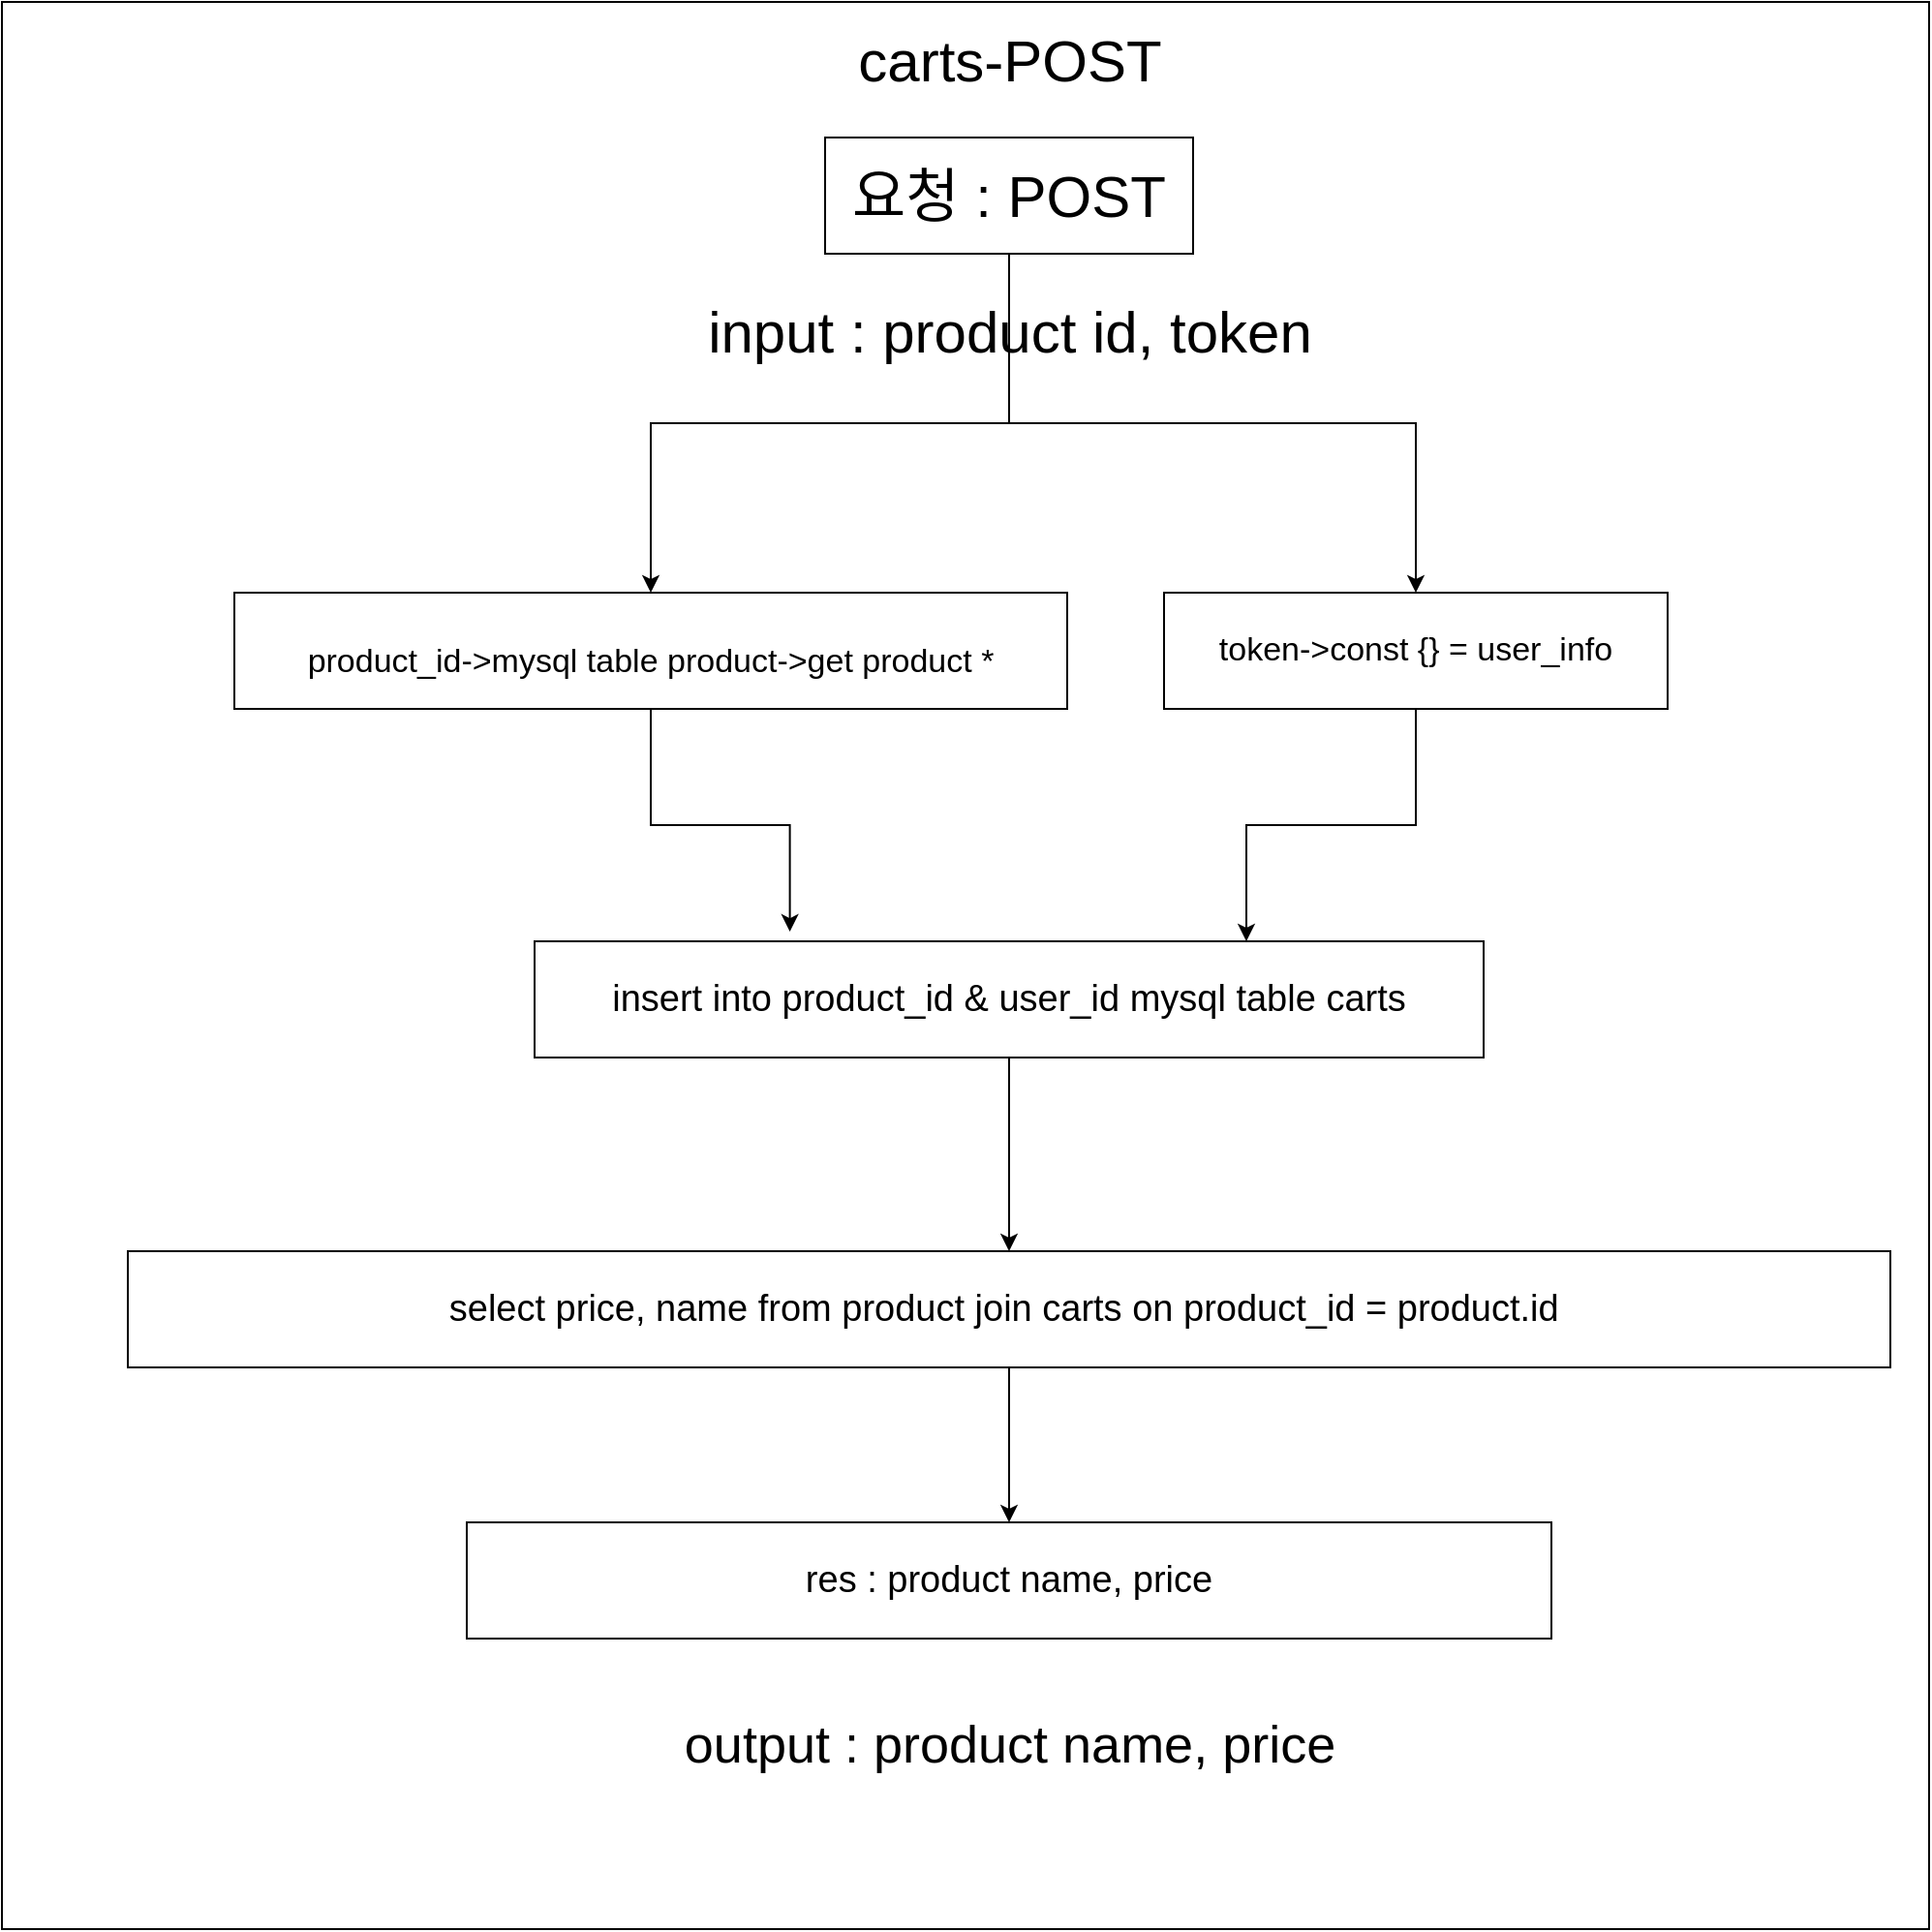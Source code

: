 <mxfile version="20.2.2" type="github">
  <diagram id="C5RBs43oDa-KdzZeNtuy" name="Page-1">
    <mxGraphModel dx="1892" dy="1290" grid="1" gridSize="10" guides="1" tooltips="1" connect="1" arrows="1" fold="1" page="1" pageScale="1" pageWidth="3300" pageHeight="4681" math="0" shadow="0">
      <root>
        <mxCell id="WIyWlLk6GJQsqaUBKTNV-0" />
        <mxCell id="WIyWlLk6GJQsqaUBKTNV-1" parent="WIyWlLk6GJQsqaUBKTNV-0" />
        <mxCell id="OEr1kSf6Zx2oqRFbx7nF-18" value="" style="group" vertex="1" connectable="0" parent="WIyWlLk6GJQsqaUBKTNV-1">
          <mxGeometry x="320" y="190" width="995" height="995" as="geometry" />
        </mxCell>
        <mxCell id="OEr1kSf6Zx2oqRFbx7nF-17" value="" style="whiteSpace=wrap;html=1;aspect=fixed;fontSize=27;container=1;" vertex="1" parent="OEr1kSf6Zx2oqRFbx7nF-18">
          <mxGeometry width="995" height="995" as="geometry" />
        </mxCell>
        <mxCell id="OEr1kSf6Zx2oqRFbx7nF-0" value="carts-POST" style="text;html=1;align=center;verticalAlign=middle;resizable=0;points=[];autosize=1;strokeColor=none;fillColor=none;fontSize=30;" vertex="1" parent="OEr1kSf6Zx2oqRFbx7nF-18">
          <mxGeometry x="430" y="5" width="180" height="50" as="geometry" />
        </mxCell>
        <mxCell id="OEr1kSf6Zx2oqRFbx7nF-1" value="요청 : POST" style="rounded=0;whiteSpace=wrap;html=1;fontSize=30;" vertex="1" parent="OEr1kSf6Zx2oqRFbx7nF-18">
          <mxGeometry x="425" y="70" width="190" height="60" as="geometry" />
        </mxCell>
        <mxCell id="OEr1kSf6Zx2oqRFbx7nF-2" value="input : product id, token" style="text;html=1;align=center;verticalAlign=middle;resizable=0;points=[];autosize=1;strokeColor=none;fillColor=none;fontSize=30;" vertex="1" parent="OEr1kSf6Zx2oqRFbx7nF-18">
          <mxGeometry x="350" y="145" width="340" height="50" as="geometry" />
        </mxCell>
        <mxCell id="OEr1kSf6Zx2oqRFbx7nF-3" value="&lt;span style=&quot;font-size: 17px;&quot;&gt;product_id-&amp;gt;mysql table product-&amp;gt;get product *&lt;/span&gt;" style="rounded=0;whiteSpace=wrap;html=1;fontSize=30;" vertex="1" parent="OEr1kSf6Zx2oqRFbx7nF-18">
          <mxGeometry x="120" y="305" width="430" height="60" as="geometry" />
        </mxCell>
        <mxCell id="OEr1kSf6Zx2oqRFbx7nF-4" value="" style="edgeStyle=orthogonalEdgeStyle;rounded=0;orthogonalLoop=1;jettySize=auto;html=1;fontSize=30;" edge="1" parent="OEr1kSf6Zx2oqRFbx7nF-18" source="OEr1kSf6Zx2oqRFbx7nF-1" target="OEr1kSf6Zx2oqRFbx7nF-3">
          <mxGeometry relative="1" as="geometry" />
        </mxCell>
        <mxCell id="OEr1kSf6Zx2oqRFbx7nF-6" value="token-&amp;gt;const {} = user_info" style="rounded=0;whiteSpace=wrap;html=1;fontSize=17;" vertex="1" parent="OEr1kSf6Zx2oqRFbx7nF-18">
          <mxGeometry x="600" y="305" width="260" height="60" as="geometry" />
        </mxCell>
        <mxCell id="OEr1kSf6Zx2oqRFbx7nF-5" style="edgeStyle=orthogonalEdgeStyle;rounded=0;orthogonalLoop=1;jettySize=auto;html=1;fontSize=17;" edge="1" parent="OEr1kSf6Zx2oqRFbx7nF-18" source="OEr1kSf6Zx2oqRFbx7nF-1" target="OEr1kSf6Zx2oqRFbx7nF-6">
          <mxGeometry relative="1" as="geometry">
            <mxPoint x="610" y="305" as="targetPoint" />
          </mxGeometry>
        </mxCell>
        <mxCell id="OEr1kSf6Zx2oqRFbx7nF-7" value="&lt;font style=&quot;font-size: 19px;&quot;&gt;insert into product_id &amp;amp; user_id mysql table carts&lt;br&gt;&lt;/font&gt;" style="whiteSpace=wrap;html=1;fontSize=19;rounded=0;" vertex="1" parent="OEr1kSf6Zx2oqRFbx7nF-18">
          <mxGeometry x="275" y="485" width="490" height="60" as="geometry" />
        </mxCell>
        <mxCell id="OEr1kSf6Zx2oqRFbx7nF-8" value="" style="edgeStyle=orthogonalEdgeStyle;rounded=0;orthogonalLoop=1;jettySize=auto;html=1;fontSize=17;entryX=0.269;entryY=-0.083;entryDx=0;entryDy=0;entryPerimeter=0;" edge="1" parent="OEr1kSf6Zx2oqRFbx7nF-18" source="OEr1kSf6Zx2oqRFbx7nF-3" target="OEr1kSf6Zx2oqRFbx7nF-7">
          <mxGeometry relative="1" as="geometry" />
        </mxCell>
        <mxCell id="OEr1kSf6Zx2oqRFbx7nF-9" style="edgeStyle=orthogonalEdgeStyle;rounded=0;orthogonalLoop=1;jettySize=auto;html=1;fontSize=17;entryX=0.75;entryY=0;entryDx=0;entryDy=0;" edge="1" parent="OEr1kSf6Zx2oqRFbx7nF-18" source="OEr1kSf6Zx2oqRFbx7nF-6" target="OEr1kSf6Zx2oqRFbx7nF-7">
          <mxGeometry relative="1" as="geometry" />
        </mxCell>
        <mxCell id="OEr1kSf6Zx2oqRFbx7nF-10" value="select price, name from product join carts on product_id = product.id&amp;nbsp;" style="whiteSpace=wrap;html=1;fontSize=19;rounded=0;" vertex="1" parent="OEr1kSf6Zx2oqRFbx7nF-18">
          <mxGeometry x="65" y="645" width="910" height="60" as="geometry" />
        </mxCell>
        <mxCell id="OEr1kSf6Zx2oqRFbx7nF-11" value="" style="edgeStyle=orthogonalEdgeStyle;rounded=0;orthogonalLoop=1;jettySize=auto;html=1;fontSize=19;" edge="1" parent="OEr1kSf6Zx2oqRFbx7nF-18" source="OEr1kSf6Zx2oqRFbx7nF-7" target="OEr1kSf6Zx2oqRFbx7nF-10">
          <mxGeometry relative="1" as="geometry" />
        </mxCell>
        <mxCell id="OEr1kSf6Zx2oqRFbx7nF-12" value="res : product name, price" style="whiteSpace=wrap;html=1;fontSize=19;rounded=0;" vertex="1" parent="OEr1kSf6Zx2oqRFbx7nF-18">
          <mxGeometry x="240" y="785" width="560" height="60" as="geometry" />
        </mxCell>
        <mxCell id="OEr1kSf6Zx2oqRFbx7nF-13" value="" style="edgeStyle=orthogonalEdgeStyle;rounded=0;orthogonalLoop=1;jettySize=auto;html=1;fontSize=19;" edge="1" parent="OEr1kSf6Zx2oqRFbx7nF-18" source="OEr1kSf6Zx2oqRFbx7nF-10" target="OEr1kSf6Zx2oqRFbx7nF-12">
          <mxGeometry relative="1" as="geometry" />
        </mxCell>
        <mxCell id="OEr1kSf6Zx2oqRFbx7nF-15" value="output : product name, price" style="text;html=1;align=center;verticalAlign=middle;resizable=0;points=[];autosize=1;strokeColor=none;fillColor=none;fontSize=27;" vertex="1" parent="OEr1kSf6Zx2oqRFbx7nF-18">
          <mxGeometry x="340" y="875" width="360" height="50" as="geometry" />
        </mxCell>
      </root>
    </mxGraphModel>
  </diagram>
</mxfile>
